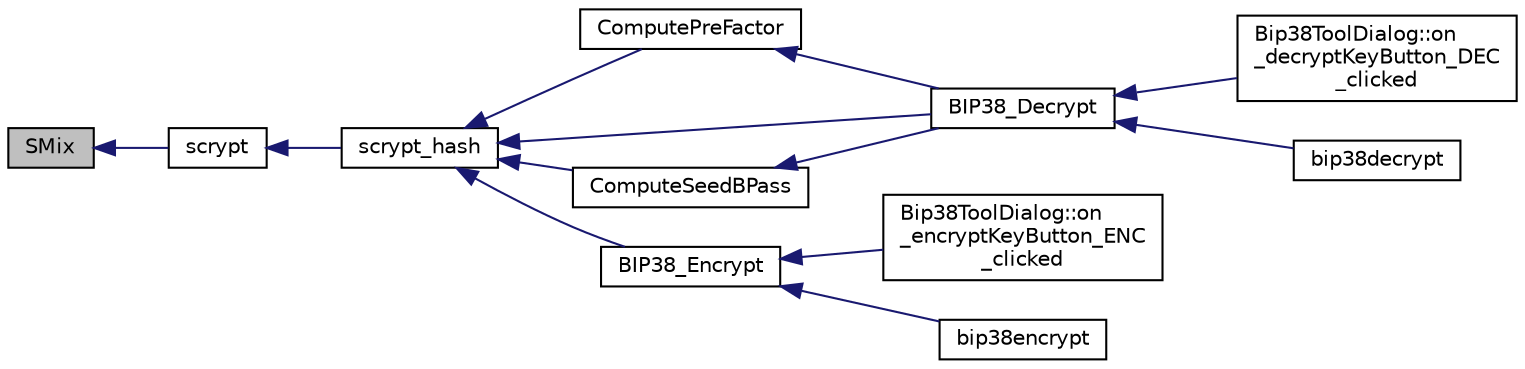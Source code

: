 digraph "SMix"
{
  edge [fontname="Helvetica",fontsize="10",labelfontname="Helvetica",labelfontsize="10"];
  node [fontname="Helvetica",fontsize="10",shape=record];
  rankdir="LR";
  Node26 [label="SMix",height=0.2,width=0.4,color="black", fillcolor="grey75", style="filled", fontcolor="black"];
  Node26 -> Node27 [dir="back",color="midnightblue",fontsize="10",style="solid",fontname="Helvetica"];
  Node27 [label="scrypt",height=0.2,width=0.4,color="black", fillcolor="white", style="filled",URL="$scrypt_8h.html#a60889112ef65bb6f6c43075746696313"];
  Node27 -> Node28 [dir="back",color="midnightblue",fontsize="10",style="solid",fontname="Helvetica"];
  Node28 [label="scrypt_hash",height=0.2,width=0.4,color="black", fillcolor="white", style="filled",URL="$hash_8h.html#ac1ac2ae4cd8d6d9b314d6817e20ac297"];
  Node28 -> Node29 [dir="back",color="midnightblue",fontsize="10",style="solid",fontname="Helvetica"];
  Node29 [label="ComputePreFactor",height=0.2,width=0.4,color="black", fillcolor="white", style="filled",URL="$bip38_8h.html#a05494d3b37cb18ba69ba99551af8d044"];
  Node29 -> Node30 [dir="back",color="midnightblue",fontsize="10",style="solid",fontname="Helvetica"];
  Node30 [label="BIP38_Decrypt",height=0.2,width=0.4,color="black", fillcolor="white", style="filled",URL="$bip38_8h.html#a3a8abd78d8750c4c7622d7acd3815743"];
  Node30 -> Node31 [dir="back",color="midnightblue",fontsize="10",style="solid",fontname="Helvetica"];
  Node31 [label="Bip38ToolDialog::on\l_decryptKeyButton_DEC\l_clicked",height=0.2,width=0.4,color="black", fillcolor="white", style="filled",URL="$class_bip38_tool_dialog.html#a7675f3df0cc4dc22a100052a5b099191"];
  Node30 -> Node32 [dir="back",color="midnightblue",fontsize="10",style="solid",fontname="Helvetica"];
  Node32 [label="bip38decrypt",height=0.2,width=0.4,color="black", fillcolor="white", style="filled",URL="$rpcdump_8cpp.html#a64a0e2e87f6d741efd662ac94080159d"];
  Node28 -> Node33 [dir="back",color="midnightblue",fontsize="10",style="solid",fontname="Helvetica"];
  Node33 [label="ComputeSeedBPass",height=0.2,width=0.4,color="black", fillcolor="white", style="filled",URL="$bip38_8h.html#a1f42383a6bc8295fba2d0108a4abd194"];
  Node33 -> Node30 [dir="back",color="midnightblue",fontsize="10",style="solid",fontname="Helvetica"];
  Node28 -> Node34 [dir="back",color="midnightblue",fontsize="10",style="solid",fontname="Helvetica"];
  Node34 [label="BIP38_Encrypt",height=0.2,width=0.4,color="black", fillcolor="white", style="filled",URL="$bip38_8h.html#a510b9177c784d15ff57c01b12ccfa674"];
  Node34 -> Node35 [dir="back",color="midnightblue",fontsize="10",style="solid",fontname="Helvetica"];
  Node35 [label="Bip38ToolDialog::on\l_encryptKeyButton_ENC\l_clicked",height=0.2,width=0.4,color="black", fillcolor="white", style="filled",URL="$class_bip38_tool_dialog.html#a31cdc41e507628f2cd413e9df57c5770"];
  Node34 -> Node36 [dir="back",color="midnightblue",fontsize="10",style="solid",fontname="Helvetica"];
  Node36 [label="bip38encrypt",height=0.2,width=0.4,color="black", fillcolor="white", style="filled",URL="$rpcdump_8cpp.html#a303f255a7509999ce1e535d5e7bb220d"];
  Node28 -> Node30 [dir="back",color="midnightblue",fontsize="10",style="solid",fontname="Helvetica"];
}
